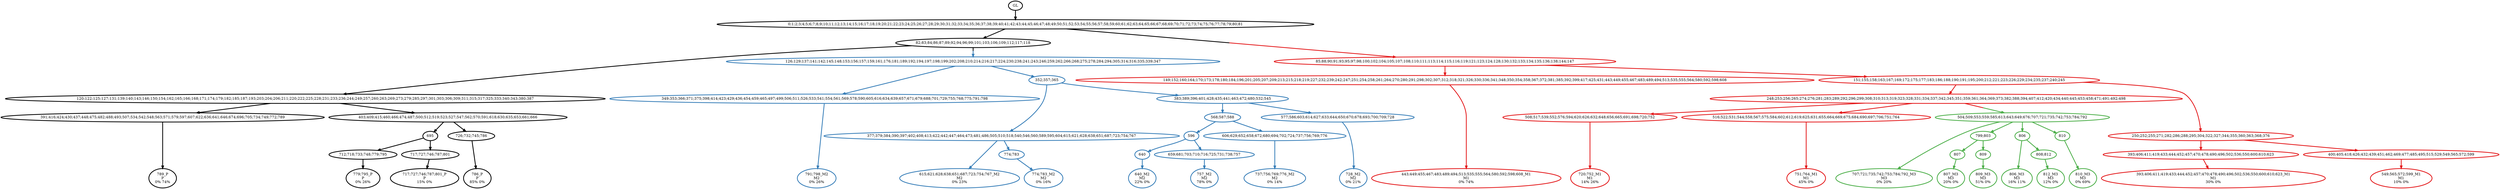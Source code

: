 digraph T {
	{
		rank=same
		54 [penwidth=3,colorscheme=set19,color=0,label="789_P\nP\n0% 74%"]
		50 [penwidth=3,colorscheme=set19,color=0,label="779;795_P\nP\n0% 26%"]
		48 [penwidth=3,colorscheme=set19,color=0,label="717;727;746;787;801_P\nP\n15% 0%"]
		46 [penwidth=3,colorscheme=set19,color=0,label="786_P\nP\n85% 0%"]
		43 [penwidth=3,colorscheme=set19,color=1,label="443;449;455;467;483;489;494;513;535;555;564;580;592;598;608_M1\nM1\n0% 74%"]
		39 [penwidth=3,colorscheme=set19,color=1,label="720;752_M1\nM1\n14% 26%"]
		37 [penwidth=3,colorscheme=set19,color=1,label="751;764_M1\nM1\n45% 0%"]
		34 [penwidth=3,colorscheme=set19,color=1,label="393;406;411;419;433;444;452;457;470;478;490;496;502;536;550;600;610;623_M1\nM1\n30% 0%"]
		32 [penwidth=3,colorscheme=set19,color=1,label="549;565;572;599_M1\nM1\n10% 0%"]
		30 [penwidth=3,colorscheme=set19,color=2,label="791;798_M2\nM2\n0% 26%"]
		27 [penwidth=3,colorscheme=set19,color=2,label="615;621;628;638;651;687;723;754;767_M2\nM2\n0% 23%"]
		25 [penwidth=3,colorscheme=set19,color=2,label="774;783_M2\nM2\n0% 16%"]
		20 [penwidth=3,colorscheme=set19,color=2,label="640_M2\nM2\n22% 0%"]
		18 [penwidth=3,colorscheme=set19,color=2,label="757_M2\nM2\n78% 0%"]
		16 [penwidth=3,colorscheme=set19,color=2,label="737;756;769;776_M2\nM2\n0% 14%"]
		14 [penwidth=3,colorscheme=set19,color=2,label="728_M2\nM2\n0% 21%"]
		13 [penwidth=3,colorscheme=set19,color=3,label="707;721;735;742;753;784;792_M3\nM3\n0% 20%"]
		10 [penwidth=3,colorscheme=set19,color=3,label="807_M3\nM3\n20% 0%"]
		8 [penwidth=3,colorscheme=set19,color=3,label="809_M3\nM3\n51% 0%"]
		6 [penwidth=3,colorscheme=set19,color=3,label="806_M3\nM3\n16% 11%"]
		4 [penwidth=3,colorscheme=set19,color=3,label="812_M3\nM3\n12% 0%"]
		2 [penwidth=3,colorscheme=set19,color=3,label="810_M3\nM3\n0% 69%"]
	}
	59 [penwidth=3,colorscheme=set19,color=0,label="GL"]
	58 [penwidth=3,colorscheme=set19,color=0,label="0;1;2;3;4;5;6;7;8;9;10;11;12;13;14;15;16;17;18;19;20;21;22;23;24;25;26;27;28;29;30;31;32;33;34;35;36;37;38;39;40;41;42;43;44;45;46;47;48;49;50;51;52;53;54;55;56;57;58;59;60;61;62;63;64;65;66;67;68;69;70;71;72;73;74;75;76;77;78;79;80;81"]
	57 [penwidth=3,colorscheme=set19,color=0,label="82;83;84;86;87;89;92;94;96;99;101;103;106;109;112;117;118"]
	56 [penwidth=3,colorscheme=set19,color=0,label="120;122;125;127;131;139;140;143;146;150;154;162;165;166;168;171;174;179;182;185;187;193;203;204;206;211;220;222;225;228;231;233;236;244;249;257;260;263;269;273;279;285;297;301;303;306;309;311;315;317;325;333;340;343;380;387"]
	55 [penwidth=3,colorscheme=set19,color=0,label="391;416;424;430;437;448;475;482;488;493;507;534;542;548;563;571;579;597;607;622;636;641;646;674;696;705;734;749;772;789"]
	53 [penwidth=3,colorscheme=set19,color=0,label="403;409;415;460;466;474;487;500;512;519;523;527;547;562;570;591;618;630;635;653;661;666"]
	52 [penwidth=3,colorscheme=set19,color=0,label="695"]
	51 [penwidth=3,colorscheme=set19,color=0,label="712;718;733;748;779;795"]
	49 [penwidth=3,colorscheme=set19,color=0,label="717;727;746;787;801"]
	47 [penwidth=3,colorscheme=set19,color=0,label="726;732;745;786"]
	45 [penwidth=3,colorscheme=set19,color=1,label="85;88;90;91;93;95;97;98;100;102;104;105;107;108;110;111;113;114;115;116;119;121;123;124;128;130;132;133;134;135;136;138;144;147"]
	44 [penwidth=3,colorscheme=set19,color=1,label="149;152;160;164;170;173;178;180;184;196;201;205;207;209;213;215;218;219;227;232;239;242;247;251;254;258;261;264;270;280;291;298;302;307;312;318;321;326;330;336;341;348;350;354;358;367;372;381;385;392;399;417;425;431;443;449;455;467;483;489;494;513;535;555;564;580;592;598;608"]
	42 [penwidth=3,colorscheme=set19,color=1,label="151;155;158;163;167;169;172;175;177;183;186;188;190;191;195;200;212;221;223;226;229;234;235;237;240;245"]
	41 [penwidth=3,colorscheme=set19,color=1,label="248;253;256;265;274;276;281;283;289;292;296;299;308;310;313;319;323;328;331;334;337;342;345;351;359;361;364;369;373;382;388;394;407;412;420;434;440;445;453;458;471;491;492;498"]
	40 [penwidth=3,colorscheme=set19,color=1,label="508;517;539;552;576;594;620;626;632;648;656;665;691;698;720;752"]
	38 [penwidth=3,colorscheme=set19,color=1,label="516;522;531;544;558;567;575;584;602;612;619;625;631;655;664;669;675;684;690;697;706;751;764"]
	36 [penwidth=3,colorscheme=set19,color=1,label="250;252;255;271;282;286;288;295;304;322;327;344;355;360;363;368;376"]
	35 [penwidth=3,colorscheme=set19,color=1,label="393;406;411;419;433;444;452;457;470;478;490;496;502;536;550;600;610;623"]
	33 [penwidth=3,colorscheme=set19,color=1,label="400;405;418;426;432;439;451;462;469;477;485;495;515;529;549;565;572;599"]
	31 [penwidth=3,colorscheme=set19,color=2,label="349;353;366;371;375;398;414;423;429;436;454;459;465;497;499;506;511;526;533;541;554;561;569;578;590;605;616;634;639;657;671;679;688;701;729;755;768;775;791;798"]
	29 [penwidth=3,colorscheme=set19,color=2,label="352;357;365"]
	28 [penwidth=3,colorscheme=set19,color=2,label="377;379;384;390;397;402;408;413;422;442;447;464;473;481;486;505;510;518;540;546;560;589;595;604;615;621;628;638;651;687;723;754;767"]
	26 [penwidth=3,colorscheme=set19,color=2,label="774;783"]
	24 [penwidth=3,colorscheme=set19,color=2,label="383;389;396;401;428;435;441;463;472;480;532;545"]
	23 [penwidth=3,colorscheme=set19,color=2,label="568;587;588"]
	22 [penwidth=3,colorscheme=set19,color=2,label="596"]
	21 [penwidth=3,colorscheme=set19,color=2,label="640"]
	19 [penwidth=3,colorscheme=set19,color=2,label="659;681;703;710;716;725;731;738;757"]
	17 [penwidth=3,colorscheme=set19,color=2,label="606;629;652;658;672;680;694;702;724;737;756;769;776"]
	15 [penwidth=3,colorscheme=set19,color=2,label="577;586;603;614;627;633;644;650;670;678;693;700;709;728"]
	12 [penwidth=3,colorscheme=set19,color=3,label="799;803"]
	11 [penwidth=3,colorscheme=set19,color=3,label="807"]
	9 [penwidth=3,colorscheme=set19,color=3,label="809"]
	7 [penwidth=3,colorscheme=set19,color=3,label="806"]
	5 [penwidth=3,colorscheme=set19,color=3,label="808;812"]
	3 [penwidth=3,colorscheme=set19,color=3,label="810"]
	1 [penwidth=3,colorscheme=set19,color=3,label="504;509;553;559;585;613;643;649;676;707;721;735;742;753;784;792"]
	0 [penwidth=3,colorscheme=set19,color=2,label="126;129;137;141;142;145;148;153;156;157;159;161;176;181;189;192;194;197;198;199;202;208;210;214;216;217;224;230;238;241;243;246;259;262;266;268;275;278;284;294;305;314;316;335;339;347"]
	59 -> 58 [penwidth=3,colorscheme=set19,color=0]
	58 -> 57 [penwidth=3,colorscheme=set19,color=0]
	58 -> 45 [penwidth=3,colorscheme=set19,color="0;0.5:1"]
	57 -> 56 [penwidth=3,colorscheme=set19,color=0]
	57 -> 0 [penwidth=3,colorscheme=set19,color="0;0.5:2"]
	56 -> 53 [penwidth=3,colorscheme=set19,color=0]
	56 -> 55 [penwidth=3,colorscheme=set19,color=0]
	55 -> 54 [penwidth=3,colorscheme=set19,color=0]
	53 -> 52 [penwidth=3,colorscheme=set19,color=0]
	53 -> 47 [penwidth=3,colorscheme=set19,color=0]
	52 -> 49 [penwidth=3,colorscheme=set19,color=0]
	52 -> 51 [penwidth=3,colorscheme=set19,color=0]
	51 -> 50 [penwidth=3,colorscheme=set19,color=0]
	49 -> 48 [penwidth=3,colorscheme=set19,color=0]
	47 -> 46 [penwidth=3,colorscheme=set19,color=0]
	45 -> 42 [penwidth=3,colorscheme=set19,color=1]
	45 -> 44 [penwidth=3,colorscheme=set19,color=1]
	44 -> 43 [penwidth=3,colorscheme=set19,color=1]
	42 -> 36 [penwidth=3,colorscheme=set19,color=1]
	42 -> 41 [penwidth=3,colorscheme=set19,color=1]
	41 -> 38 [penwidth=3,colorscheme=set19,color=1]
	41 -> 40 [penwidth=3,colorscheme=set19,color=1]
	41 -> 1 [penwidth=3,colorscheme=set19,color="1;0.5:3"]
	40 -> 39 [penwidth=3,colorscheme=set19,color=1]
	38 -> 37 [penwidth=3,colorscheme=set19,color=1]
	36 -> 35 [penwidth=3,colorscheme=set19,color=1]
	36 -> 33 [penwidth=3,colorscheme=set19,color=1]
	35 -> 34 [penwidth=3,colorscheme=set19,color=1]
	33 -> 32 [penwidth=3,colorscheme=set19,color=1]
	31 -> 30 [penwidth=3,colorscheme=set19,color=2]
	29 -> 24 [penwidth=3,colorscheme=set19,color=2]
	29 -> 28 [penwidth=3,colorscheme=set19,color=2]
	28 -> 27 [penwidth=3,colorscheme=set19,color=2]
	28 -> 26 [penwidth=3,colorscheme=set19,color=2]
	26 -> 25 [penwidth=3,colorscheme=set19,color=2]
	24 -> 23 [penwidth=3,colorscheme=set19,color=2]
	24 -> 15 [penwidth=3,colorscheme=set19,color=2]
	23 -> 22 [penwidth=3,colorscheme=set19,color=2]
	23 -> 17 [penwidth=3,colorscheme=set19,color=2]
	22 -> 21 [penwidth=3,colorscheme=set19,color=2]
	22 -> 19 [penwidth=3,colorscheme=set19,color=2]
	21 -> 20 [penwidth=3,colorscheme=set19,color=2]
	19 -> 18 [penwidth=3,colorscheme=set19,color=2]
	17 -> 16 [penwidth=3,colorscheme=set19,color=2]
	15 -> 14 [penwidth=3,colorscheme=set19,color=2]
	12 -> 11 [penwidth=3,colorscheme=set19,color=3]
	12 -> 9 [penwidth=3,colorscheme=set19,color=3]
	11 -> 10 [penwidth=3,colorscheme=set19,color=3]
	9 -> 8 [penwidth=3,colorscheme=set19,color=3]
	7 -> 6 [penwidth=3,colorscheme=set19,color=3]
	7 -> 5 [penwidth=3,colorscheme=set19,color=3]
	5 -> 4 [penwidth=3,colorscheme=set19,color=3]
	3 -> 2 [penwidth=3,colorscheme=set19,color=3]
	1 -> 13 [penwidth=3,colorscheme=set19,color=3]
	1 -> 12 [penwidth=3,colorscheme=set19,color=3]
	1 -> 7 [penwidth=3,colorscheme=set19,color=3]
	1 -> 3 [penwidth=3,colorscheme=set19,color=3]
	0 -> 31 [penwidth=3,colorscheme=set19,color=2]
	0 -> 29 [penwidth=3,colorscheme=set19,color=2]
}
